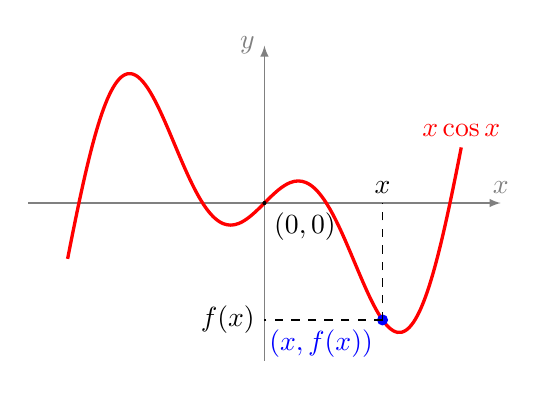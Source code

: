 \begin{tikzpicture}[scale=0.5]

	\draw[->,>=latex,gray] (-6,0) -- (6,0) node[above] {$x$};
	\draw[->,>=latex, gray] (0,-4) -- (0,4) node[left] {$y$};

	\draw[domain=-5:5, red,very thick,samples=100, smooth] plot (\x,{\x*cos(\x r)}) node[above] {$x\cos x$};

	\fill (0,0) circle (1.5pt) node[below right] {$(0,0)$};

   \def\x{3};
   \pgfmathsetmacro\y{\x*cos(\x r)};

 	\fill[blue] (\x,\y) circle (4pt) node[below left] {$(x,f(x))$}; 

   \draw[dashed] (\x,\y) -- (\x,0) node[above] {$x$};
   \draw[dashed] (\x,\y) -- (0,\y) node[left] {$f(x)$};
\end{tikzpicture}